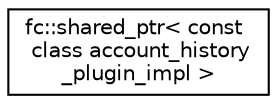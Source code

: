 digraph "Graphical Class Hierarchy"
{
  edge [fontname="Helvetica",fontsize="10",labelfontname="Helvetica",labelfontsize="10"];
  node [fontname="Helvetica",fontsize="10",shape=record];
  rankdir="LR";
  Node0 [label="fc::shared_ptr\< const\l class account_history\l_plugin_impl \>",height=0.2,width=0.4,color="black", fillcolor="white", style="filled",URL="$classfc_1_1shared__ptr.html"];
}
